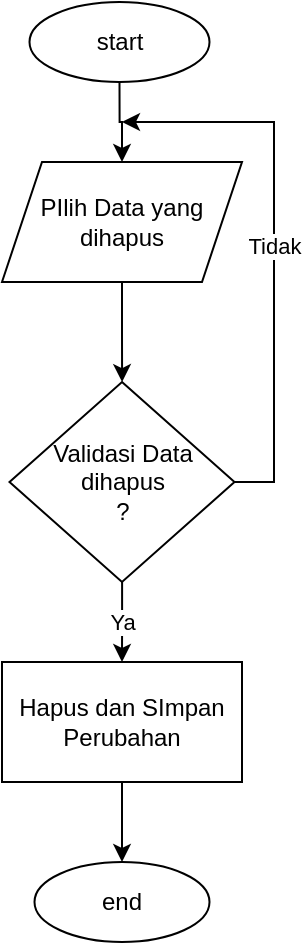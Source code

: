 <mxfile version="21.6.1" type="device">
  <diagram name="Page-1" id="zyxiw9FbqKM8YMbMxmFc">
    <mxGraphModel dx="1098" dy="828" grid="1" gridSize="10" guides="1" tooltips="1" connect="1" arrows="1" fold="1" page="1" pageScale="1" pageWidth="850" pageHeight="1100" math="0" shadow="0">
      <root>
        <mxCell id="0" />
        <mxCell id="1" parent="0" />
        <mxCell id="Vp7MOqGNCMfIOp8xSx-s-17" style="edgeStyle=orthogonalEdgeStyle;rounded=0;orthogonalLoop=1;jettySize=auto;html=1;" edge="1" parent="1" source="Vp7MOqGNCMfIOp8xSx-s-1" target="Vp7MOqGNCMfIOp8xSx-s-18">
          <mxGeometry relative="1" as="geometry">
            <mxPoint x="235" y="210" as="targetPoint" />
          </mxGeometry>
        </mxCell>
        <mxCell id="Vp7MOqGNCMfIOp8xSx-s-1" value="start" style="ellipse;whiteSpace=wrap;html=1;" vertex="1" parent="1">
          <mxGeometry x="188.75" y="100" width="90" height="40" as="geometry" />
        </mxCell>
        <mxCell id="Vp7MOqGNCMfIOp8xSx-s-19" style="edgeStyle=orthogonalEdgeStyle;rounded=0;orthogonalLoop=1;jettySize=auto;html=1;" edge="1" parent="1" source="Vp7MOqGNCMfIOp8xSx-s-18" target="Vp7MOqGNCMfIOp8xSx-s-20">
          <mxGeometry relative="1" as="geometry">
            <mxPoint x="235" y="300" as="targetPoint" />
          </mxGeometry>
        </mxCell>
        <mxCell id="Vp7MOqGNCMfIOp8xSx-s-18" value="PIlih Data yang dihapus" style="shape=parallelogram;perimeter=parallelogramPerimeter;whiteSpace=wrap;html=1;fixedSize=1;" vertex="1" parent="1">
          <mxGeometry x="175" y="180" width="120" height="60" as="geometry" />
        </mxCell>
        <mxCell id="Vp7MOqGNCMfIOp8xSx-s-21" value="Ya" style="edgeStyle=orthogonalEdgeStyle;rounded=0;orthogonalLoop=1;jettySize=auto;html=1;" edge="1" parent="1" source="Vp7MOqGNCMfIOp8xSx-s-20" target="Vp7MOqGNCMfIOp8xSx-s-22">
          <mxGeometry relative="1" as="geometry">
            <mxPoint x="235" y="450" as="targetPoint" />
          </mxGeometry>
        </mxCell>
        <mxCell id="Vp7MOqGNCMfIOp8xSx-s-25" value="Tidak" style="edgeStyle=orthogonalEdgeStyle;rounded=0;orthogonalLoop=1;jettySize=auto;html=1;exitX=1;exitY=0.5;exitDx=0;exitDy=0;" edge="1" parent="1" source="Vp7MOqGNCMfIOp8xSx-s-20">
          <mxGeometry relative="1" as="geometry">
            <mxPoint x="235" y="160" as="targetPoint" />
            <Array as="points">
              <mxPoint x="311" y="340" />
              <mxPoint x="311" y="160" />
            </Array>
          </mxGeometry>
        </mxCell>
        <mxCell id="Vp7MOqGNCMfIOp8xSx-s-20" value="Validasi Data dihapus&lt;br&gt;?" style="rhombus;whiteSpace=wrap;html=1;" vertex="1" parent="1">
          <mxGeometry x="178.75" y="290" width="112.5" height="100" as="geometry" />
        </mxCell>
        <mxCell id="Vp7MOqGNCMfIOp8xSx-s-23" style="edgeStyle=orthogonalEdgeStyle;rounded=0;orthogonalLoop=1;jettySize=auto;html=1;" edge="1" parent="1" source="Vp7MOqGNCMfIOp8xSx-s-22" target="Vp7MOqGNCMfIOp8xSx-s-24">
          <mxGeometry relative="1" as="geometry">
            <mxPoint x="235" y="530" as="targetPoint" />
          </mxGeometry>
        </mxCell>
        <mxCell id="Vp7MOqGNCMfIOp8xSx-s-22" value="Hapus dan SImpan Perubahan" style="rounded=0;whiteSpace=wrap;html=1;" vertex="1" parent="1">
          <mxGeometry x="175" y="430" width="120" height="60" as="geometry" />
        </mxCell>
        <mxCell id="Vp7MOqGNCMfIOp8xSx-s-24" value="end" style="ellipse;whiteSpace=wrap;html=1;" vertex="1" parent="1">
          <mxGeometry x="191.25" y="530" width="87.5" height="40" as="geometry" />
        </mxCell>
      </root>
    </mxGraphModel>
  </diagram>
</mxfile>
